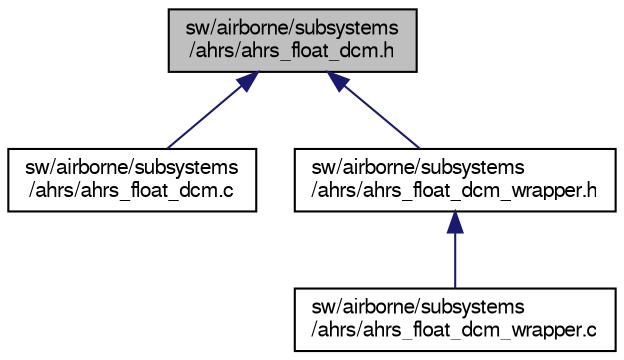 digraph "sw/airborne/subsystems/ahrs/ahrs_float_dcm.h"
{
  edge [fontname="FreeSans",fontsize="10",labelfontname="FreeSans",labelfontsize="10"];
  node [fontname="FreeSans",fontsize="10",shape=record];
  Node1 [label="sw/airborne/subsystems\l/ahrs/ahrs_float_dcm.h",height=0.2,width=0.4,color="black", fillcolor="grey75", style="filled", fontcolor="black"];
  Node1 -> Node2 [dir="back",color="midnightblue",fontsize="10",style="solid",fontname="FreeSans"];
  Node2 [label="sw/airborne/subsystems\l/ahrs/ahrs_float_dcm.c",height=0.2,width=0.4,color="black", fillcolor="white", style="filled",URL="$ahrs__float__dcm_8c.html",tooltip="Attitude estimation for fixedwings based on the DCM. "];
  Node1 -> Node3 [dir="back",color="midnightblue",fontsize="10",style="solid",fontname="FreeSans"];
  Node3 [label="sw/airborne/subsystems\l/ahrs/ahrs_float_dcm_wrapper.h",height=0.2,width=0.4,color="black", fillcolor="white", style="filled",URL="$ahrs__float__dcm__wrapper_8h.html",tooltip="Paparazzi specific wrapper to run floating point DCM filter. "];
  Node3 -> Node4 [dir="back",color="midnightblue",fontsize="10",style="solid",fontname="FreeSans"];
  Node4 [label="sw/airborne/subsystems\l/ahrs/ahrs_float_dcm_wrapper.c",height=0.2,width=0.4,color="black", fillcolor="white", style="filled",URL="$ahrs__float__dcm__wrapper_8c.html",tooltip="Paparazzi specific wrapper to run floating point complementary filter. "];
}
